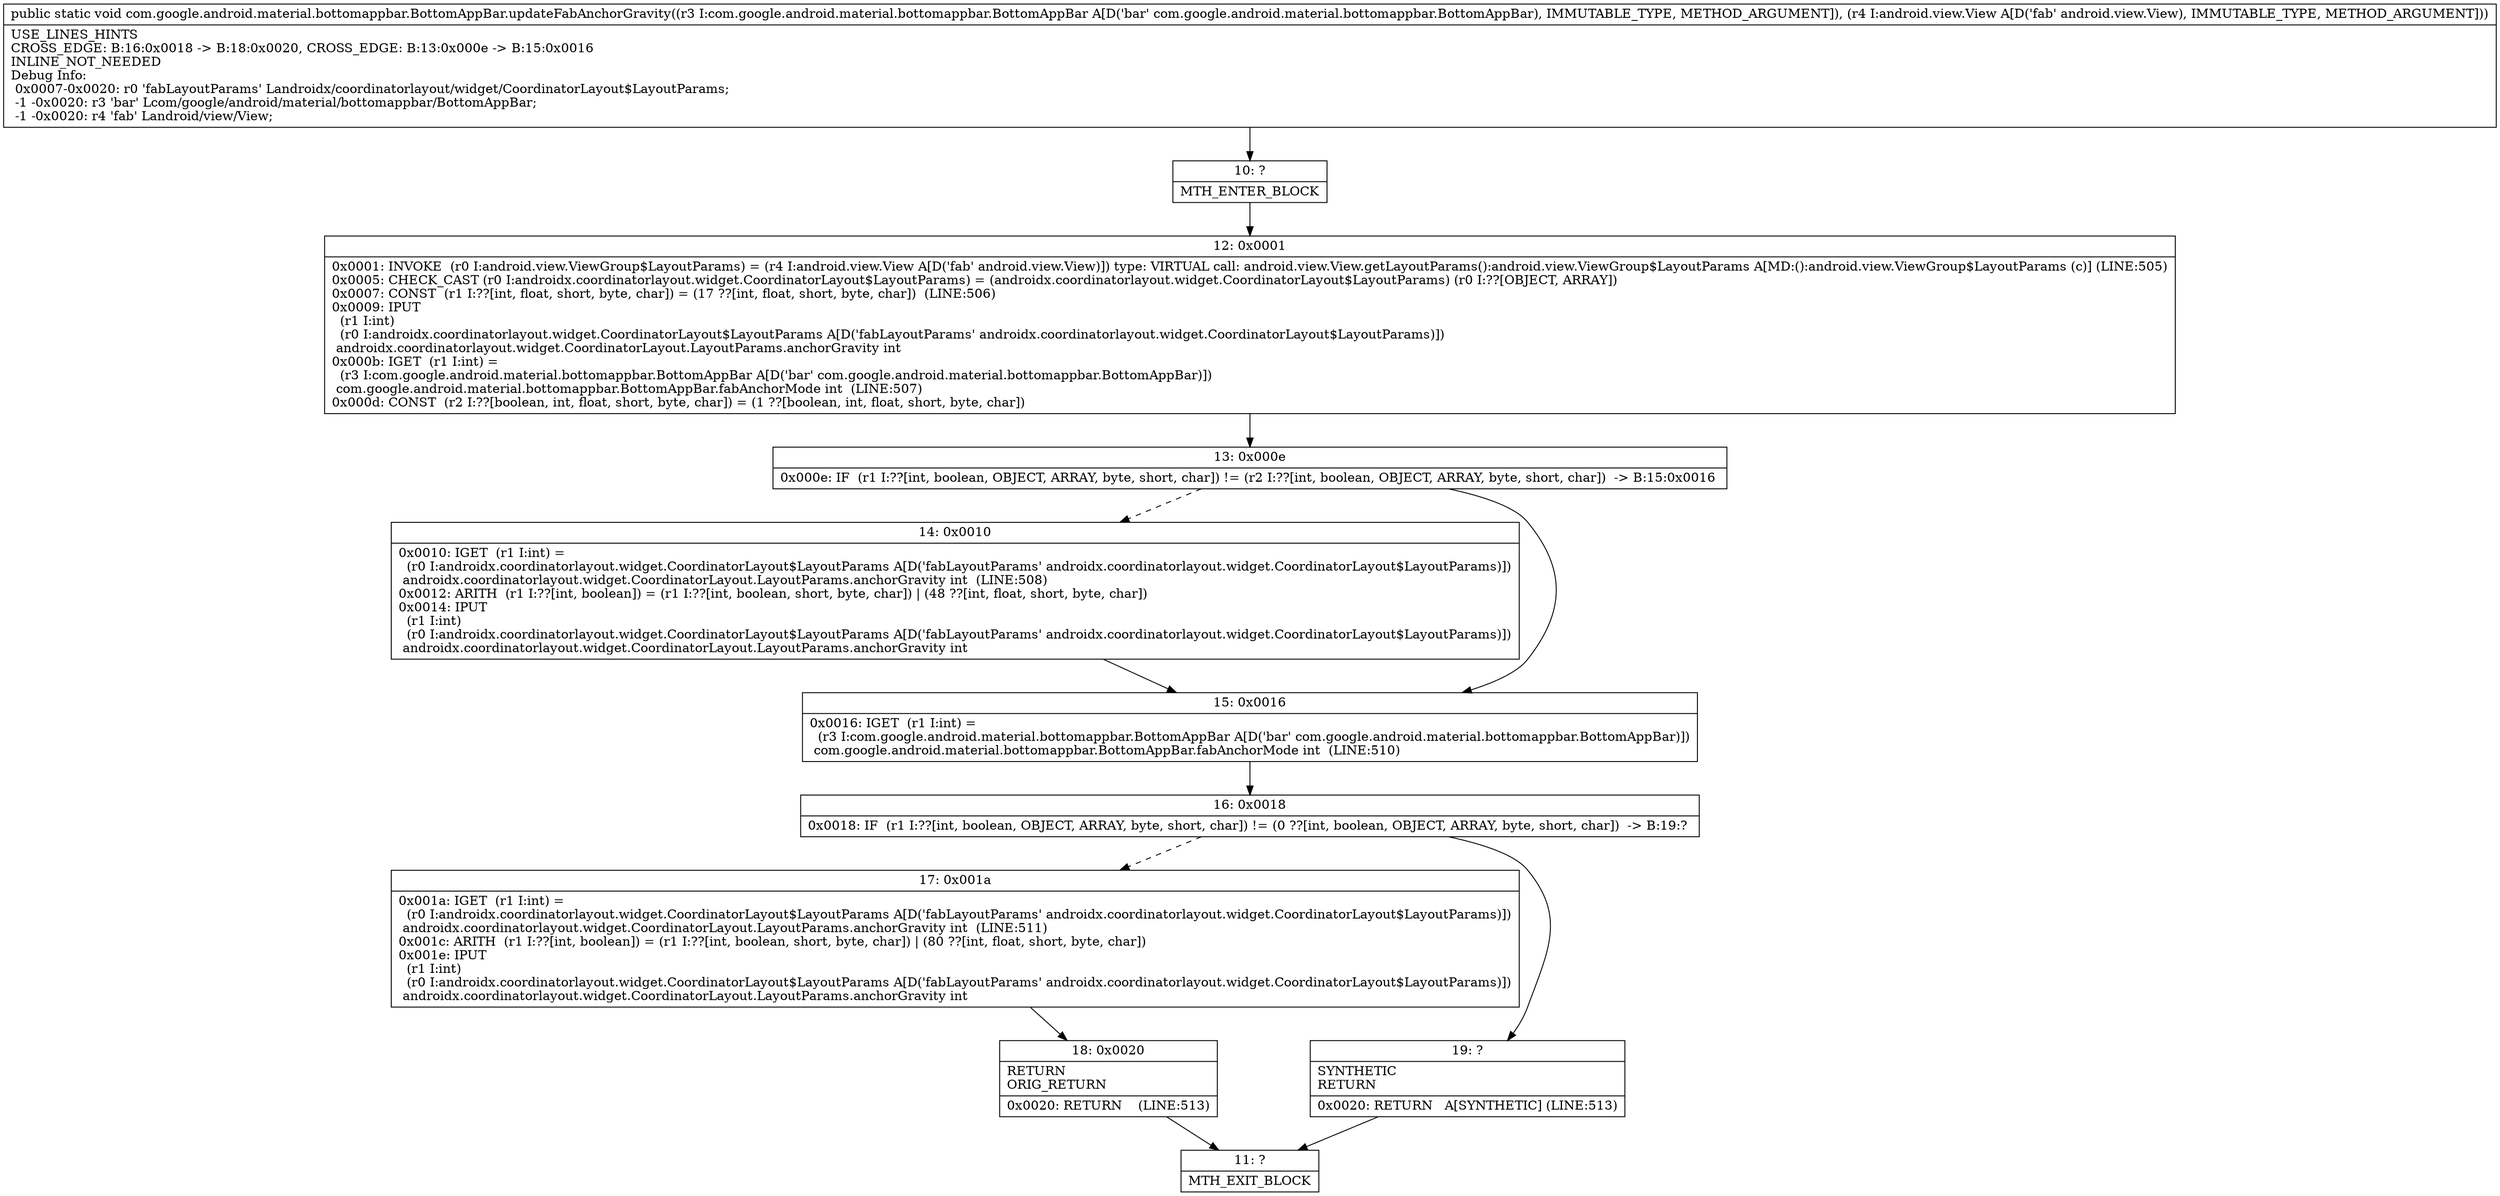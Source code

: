 digraph "CFG forcom.google.android.material.bottomappbar.BottomAppBar.updateFabAnchorGravity(Lcom\/google\/android\/material\/bottomappbar\/BottomAppBar;Landroid\/view\/View;)V" {
Node_10 [shape=record,label="{10\:\ ?|MTH_ENTER_BLOCK\l}"];
Node_12 [shape=record,label="{12\:\ 0x0001|0x0001: INVOKE  (r0 I:android.view.ViewGroup$LayoutParams) = (r4 I:android.view.View A[D('fab' android.view.View)]) type: VIRTUAL call: android.view.View.getLayoutParams():android.view.ViewGroup$LayoutParams A[MD:():android.view.ViewGroup$LayoutParams (c)] (LINE:505)\l0x0005: CHECK_CAST (r0 I:androidx.coordinatorlayout.widget.CoordinatorLayout$LayoutParams) = (androidx.coordinatorlayout.widget.CoordinatorLayout$LayoutParams) (r0 I:??[OBJECT, ARRAY]) \l0x0007: CONST  (r1 I:??[int, float, short, byte, char]) = (17 ??[int, float, short, byte, char])  (LINE:506)\l0x0009: IPUT  \l  (r1 I:int)\l  (r0 I:androidx.coordinatorlayout.widget.CoordinatorLayout$LayoutParams A[D('fabLayoutParams' androidx.coordinatorlayout.widget.CoordinatorLayout$LayoutParams)])\l androidx.coordinatorlayout.widget.CoordinatorLayout.LayoutParams.anchorGravity int \l0x000b: IGET  (r1 I:int) = \l  (r3 I:com.google.android.material.bottomappbar.BottomAppBar A[D('bar' com.google.android.material.bottomappbar.BottomAppBar)])\l com.google.android.material.bottomappbar.BottomAppBar.fabAnchorMode int  (LINE:507)\l0x000d: CONST  (r2 I:??[boolean, int, float, short, byte, char]) = (1 ??[boolean, int, float, short, byte, char]) \l}"];
Node_13 [shape=record,label="{13\:\ 0x000e|0x000e: IF  (r1 I:??[int, boolean, OBJECT, ARRAY, byte, short, char]) != (r2 I:??[int, boolean, OBJECT, ARRAY, byte, short, char])  \-\> B:15:0x0016 \l}"];
Node_14 [shape=record,label="{14\:\ 0x0010|0x0010: IGET  (r1 I:int) = \l  (r0 I:androidx.coordinatorlayout.widget.CoordinatorLayout$LayoutParams A[D('fabLayoutParams' androidx.coordinatorlayout.widget.CoordinatorLayout$LayoutParams)])\l androidx.coordinatorlayout.widget.CoordinatorLayout.LayoutParams.anchorGravity int  (LINE:508)\l0x0012: ARITH  (r1 I:??[int, boolean]) = (r1 I:??[int, boolean, short, byte, char]) \| (48 ??[int, float, short, byte, char]) \l0x0014: IPUT  \l  (r1 I:int)\l  (r0 I:androidx.coordinatorlayout.widget.CoordinatorLayout$LayoutParams A[D('fabLayoutParams' androidx.coordinatorlayout.widget.CoordinatorLayout$LayoutParams)])\l androidx.coordinatorlayout.widget.CoordinatorLayout.LayoutParams.anchorGravity int \l}"];
Node_15 [shape=record,label="{15\:\ 0x0016|0x0016: IGET  (r1 I:int) = \l  (r3 I:com.google.android.material.bottomappbar.BottomAppBar A[D('bar' com.google.android.material.bottomappbar.BottomAppBar)])\l com.google.android.material.bottomappbar.BottomAppBar.fabAnchorMode int  (LINE:510)\l}"];
Node_16 [shape=record,label="{16\:\ 0x0018|0x0018: IF  (r1 I:??[int, boolean, OBJECT, ARRAY, byte, short, char]) != (0 ??[int, boolean, OBJECT, ARRAY, byte, short, char])  \-\> B:19:? \l}"];
Node_17 [shape=record,label="{17\:\ 0x001a|0x001a: IGET  (r1 I:int) = \l  (r0 I:androidx.coordinatorlayout.widget.CoordinatorLayout$LayoutParams A[D('fabLayoutParams' androidx.coordinatorlayout.widget.CoordinatorLayout$LayoutParams)])\l androidx.coordinatorlayout.widget.CoordinatorLayout.LayoutParams.anchorGravity int  (LINE:511)\l0x001c: ARITH  (r1 I:??[int, boolean]) = (r1 I:??[int, boolean, short, byte, char]) \| (80 ??[int, float, short, byte, char]) \l0x001e: IPUT  \l  (r1 I:int)\l  (r0 I:androidx.coordinatorlayout.widget.CoordinatorLayout$LayoutParams A[D('fabLayoutParams' androidx.coordinatorlayout.widget.CoordinatorLayout$LayoutParams)])\l androidx.coordinatorlayout.widget.CoordinatorLayout.LayoutParams.anchorGravity int \l}"];
Node_18 [shape=record,label="{18\:\ 0x0020|RETURN\lORIG_RETURN\l|0x0020: RETURN    (LINE:513)\l}"];
Node_11 [shape=record,label="{11\:\ ?|MTH_EXIT_BLOCK\l}"];
Node_19 [shape=record,label="{19\:\ ?|SYNTHETIC\lRETURN\l|0x0020: RETURN   A[SYNTHETIC] (LINE:513)\l}"];
MethodNode[shape=record,label="{public static void com.google.android.material.bottomappbar.BottomAppBar.updateFabAnchorGravity((r3 I:com.google.android.material.bottomappbar.BottomAppBar A[D('bar' com.google.android.material.bottomappbar.BottomAppBar), IMMUTABLE_TYPE, METHOD_ARGUMENT]), (r4 I:android.view.View A[D('fab' android.view.View), IMMUTABLE_TYPE, METHOD_ARGUMENT]))  | USE_LINES_HINTS\lCROSS_EDGE: B:16:0x0018 \-\> B:18:0x0020, CROSS_EDGE: B:13:0x000e \-\> B:15:0x0016\lINLINE_NOT_NEEDED\lDebug Info:\l  0x0007\-0x0020: r0 'fabLayoutParams' Landroidx\/coordinatorlayout\/widget\/CoordinatorLayout$LayoutParams;\l  \-1 \-0x0020: r3 'bar' Lcom\/google\/android\/material\/bottomappbar\/BottomAppBar;\l  \-1 \-0x0020: r4 'fab' Landroid\/view\/View;\l}"];
MethodNode -> Node_10;Node_10 -> Node_12;
Node_12 -> Node_13;
Node_13 -> Node_14[style=dashed];
Node_13 -> Node_15;
Node_14 -> Node_15;
Node_15 -> Node_16;
Node_16 -> Node_17[style=dashed];
Node_16 -> Node_19;
Node_17 -> Node_18;
Node_18 -> Node_11;
Node_19 -> Node_11;
}

